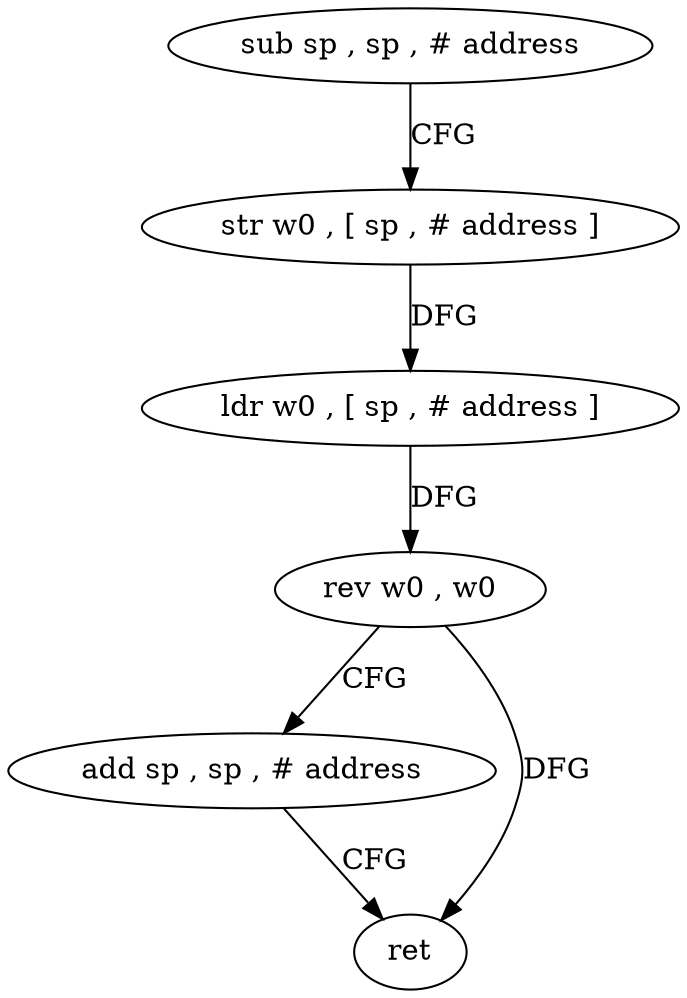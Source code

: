 digraph "func" {
"4216776" [label = "sub sp , sp , # address" ]
"4216780" [label = "str w0 , [ sp , # address ]" ]
"4216784" [label = "ldr w0 , [ sp , # address ]" ]
"4216788" [label = "rev w0 , w0" ]
"4216792" [label = "add sp , sp , # address" ]
"4216796" [label = "ret" ]
"4216776" -> "4216780" [ label = "CFG" ]
"4216780" -> "4216784" [ label = "DFG" ]
"4216784" -> "4216788" [ label = "DFG" ]
"4216788" -> "4216792" [ label = "CFG" ]
"4216788" -> "4216796" [ label = "DFG" ]
"4216792" -> "4216796" [ label = "CFG" ]
}
